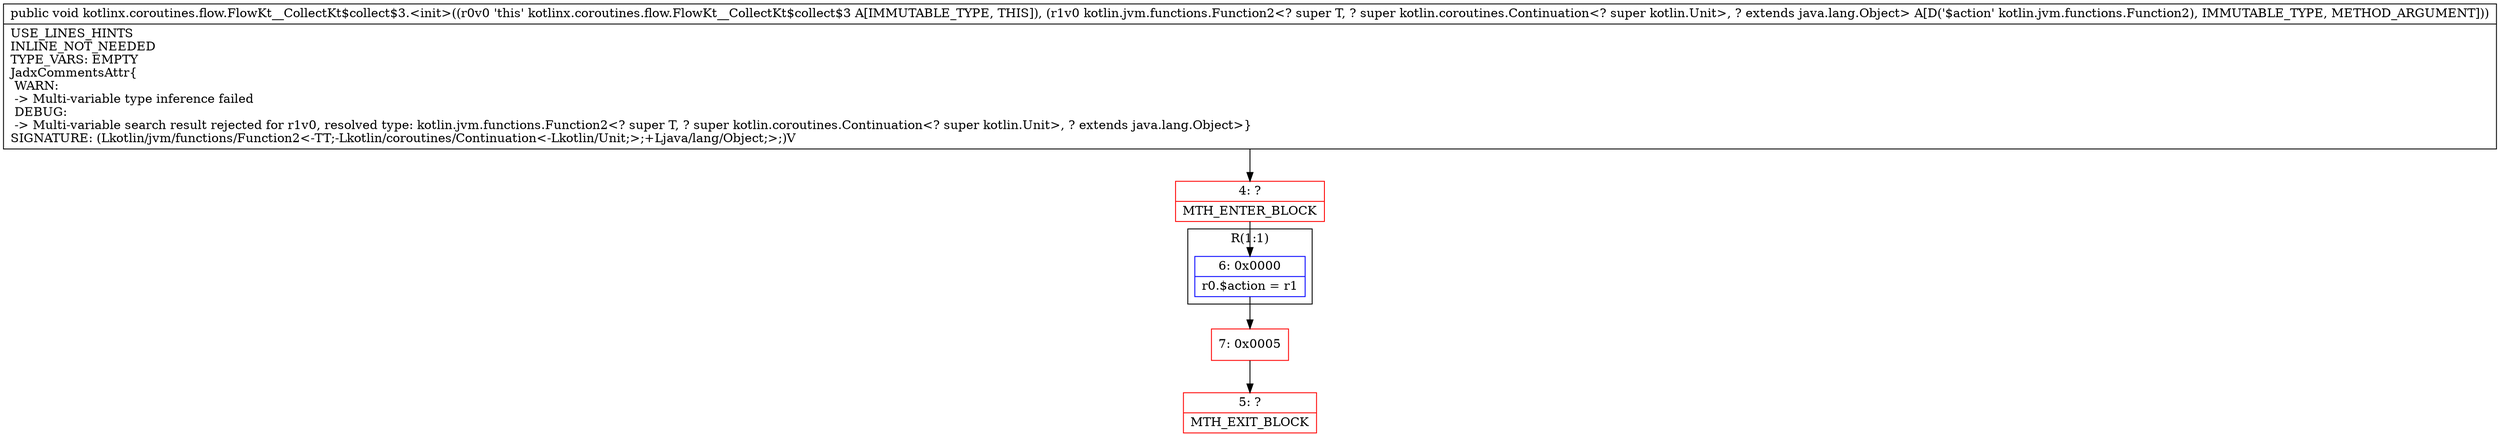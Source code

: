 digraph "CFG forkotlinx.coroutines.flow.FlowKt__CollectKt$collect$3.\<init\>(Lkotlin\/jvm\/functions\/Function2;)V" {
subgraph cluster_Region_1100499444 {
label = "R(1:1)";
node [shape=record,color=blue];
Node_6 [shape=record,label="{6\:\ 0x0000|r0.$action = r1\l}"];
}
Node_4 [shape=record,color=red,label="{4\:\ ?|MTH_ENTER_BLOCK\l}"];
Node_7 [shape=record,color=red,label="{7\:\ 0x0005}"];
Node_5 [shape=record,color=red,label="{5\:\ ?|MTH_EXIT_BLOCK\l}"];
MethodNode[shape=record,label="{public void kotlinx.coroutines.flow.FlowKt__CollectKt$collect$3.\<init\>((r0v0 'this' kotlinx.coroutines.flow.FlowKt__CollectKt$collect$3 A[IMMUTABLE_TYPE, THIS]), (r1v0 kotlin.jvm.functions.Function2\<? super T, ? super kotlin.coroutines.Continuation\<? super kotlin.Unit\>, ? extends java.lang.Object\> A[D('$action' kotlin.jvm.functions.Function2), IMMUTABLE_TYPE, METHOD_ARGUMENT]))  | USE_LINES_HINTS\lINLINE_NOT_NEEDED\lTYPE_VARS: EMPTY\lJadxCommentsAttr\{\l WARN: \l \-\> Multi\-variable type inference failed\l DEBUG: \l \-\> Multi\-variable search result rejected for r1v0, resolved type: kotlin.jvm.functions.Function2\<? super T, ? super kotlin.coroutines.Continuation\<? super kotlin.Unit\>, ? extends java.lang.Object\>\}\lSIGNATURE: (Lkotlin\/jvm\/functions\/Function2\<\-TT;\-Lkotlin\/coroutines\/Continuation\<\-Lkotlin\/Unit;\>;+Ljava\/lang\/Object;\>;)V\l}"];
MethodNode -> Node_4;Node_6 -> Node_7;
Node_4 -> Node_6;
Node_7 -> Node_5;
}

